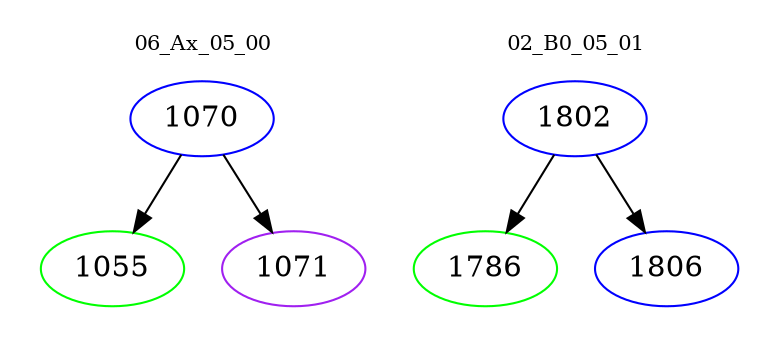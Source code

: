 digraph{
subgraph cluster_0 {
color = white
label = "06_Ax_05_00";
fontsize=10;
T0_1070 [label="1070", color="blue"]
T0_1070 -> T0_1055 [color="black"]
T0_1055 [label="1055", color="green"]
T0_1070 -> T0_1071 [color="black"]
T0_1071 [label="1071", color="purple"]
}
subgraph cluster_1 {
color = white
label = "02_B0_05_01";
fontsize=10;
T1_1802 [label="1802", color="blue"]
T1_1802 -> T1_1786 [color="black"]
T1_1786 [label="1786", color="green"]
T1_1802 -> T1_1806 [color="black"]
T1_1806 [label="1806", color="blue"]
}
}
